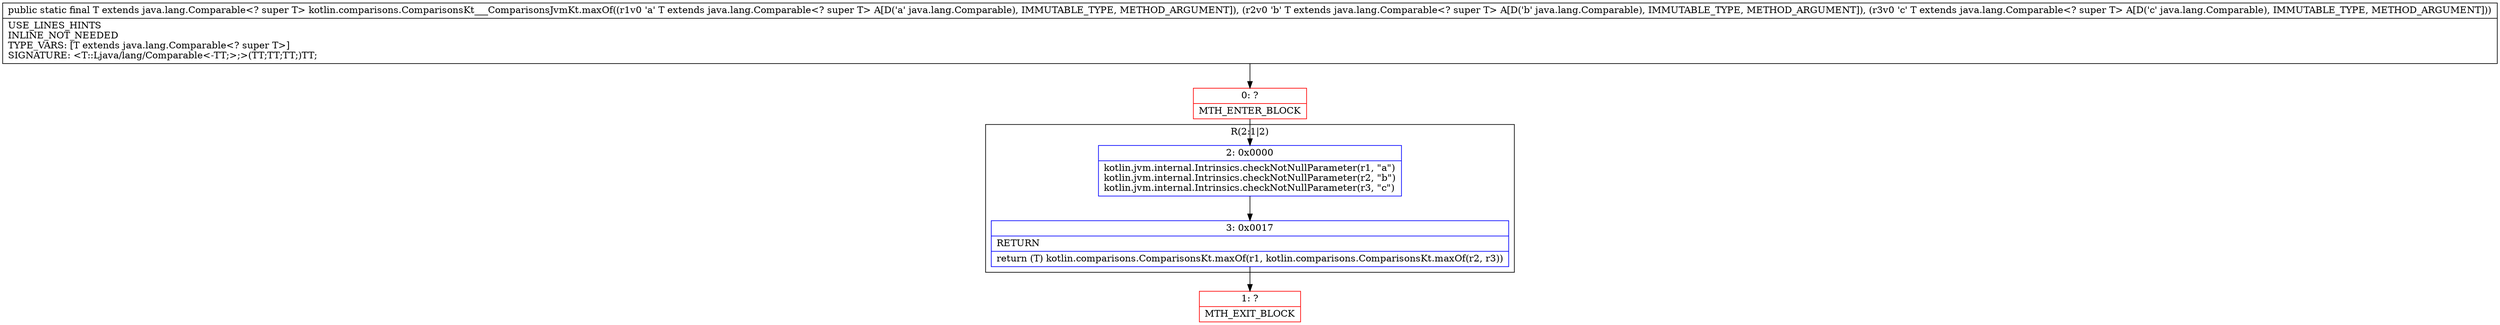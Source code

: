 digraph "CFG forkotlin.comparisons.ComparisonsKt___ComparisonsJvmKt.maxOf(Ljava\/lang\/Comparable;Ljava\/lang\/Comparable;Ljava\/lang\/Comparable;)Ljava\/lang\/Comparable;" {
subgraph cluster_Region_1970122547 {
label = "R(2:1|2)";
node [shape=record,color=blue];
Node_2 [shape=record,label="{2\:\ 0x0000|kotlin.jvm.internal.Intrinsics.checkNotNullParameter(r1, \"a\")\lkotlin.jvm.internal.Intrinsics.checkNotNullParameter(r2, \"b\")\lkotlin.jvm.internal.Intrinsics.checkNotNullParameter(r3, \"c\")\l}"];
Node_3 [shape=record,label="{3\:\ 0x0017|RETURN\l|return (T) kotlin.comparisons.ComparisonsKt.maxOf(r1, kotlin.comparisons.ComparisonsKt.maxOf(r2, r3))\l}"];
}
Node_0 [shape=record,color=red,label="{0\:\ ?|MTH_ENTER_BLOCK\l}"];
Node_1 [shape=record,color=red,label="{1\:\ ?|MTH_EXIT_BLOCK\l}"];
MethodNode[shape=record,label="{public static final T extends java.lang.Comparable\<? super T\> kotlin.comparisons.ComparisonsKt___ComparisonsJvmKt.maxOf((r1v0 'a' T extends java.lang.Comparable\<? super T\> A[D('a' java.lang.Comparable), IMMUTABLE_TYPE, METHOD_ARGUMENT]), (r2v0 'b' T extends java.lang.Comparable\<? super T\> A[D('b' java.lang.Comparable), IMMUTABLE_TYPE, METHOD_ARGUMENT]), (r3v0 'c' T extends java.lang.Comparable\<? super T\> A[D('c' java.lang.Comparable), IMMUTABLE_TYPE, METHOD_ARGUMENT]))  | USE_LINES_HINTS\lINLINE_NOT_NEEDED\lTYPE_VARS: [T extends java.lang.Comparable\<? super T\>]\lSIGNATURE: \<T::Ljava\/lang\/Comparable\<\-TT;\>;\>(TT;TT;TT;)TT;\l}"];
MethodNode -> Node_0;Node_2 -> Node_3;
Node_3 -> Node_1;
Node_0 -> Node_2;
}

